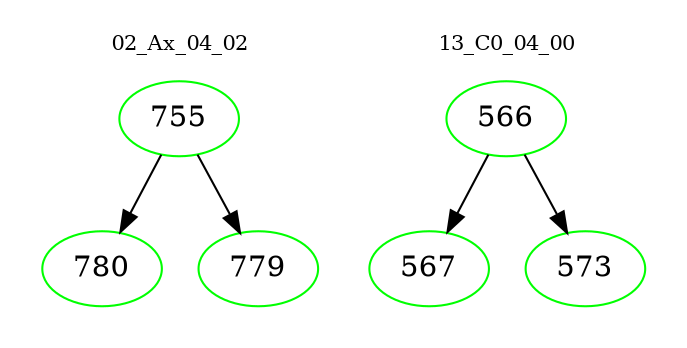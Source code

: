 digraph{
subgraph cluster_0 {
color = white
label = "02_Ax_04_02";
fontsize=10;
T0_755 [label="755", color="green"]
T0_755 -> T0_780 [color="black"]
T0_780 [label="780", color="green"]
T0_755 -> T0_779 [color="black"]
T0_779 [label="779", color="green"]
}
subgraph cluster_1 {
color = white
label = "13_C0_04_00";
fontsize=10;
T1_566 [label="566", color="green"]
T1_566 -> T1_567 [color="black"]
T1_567 [label="567", color="green"]
T1_566 -> T1_573 [color="black"]
T1_573 [label="573", color="green"]
}
}
